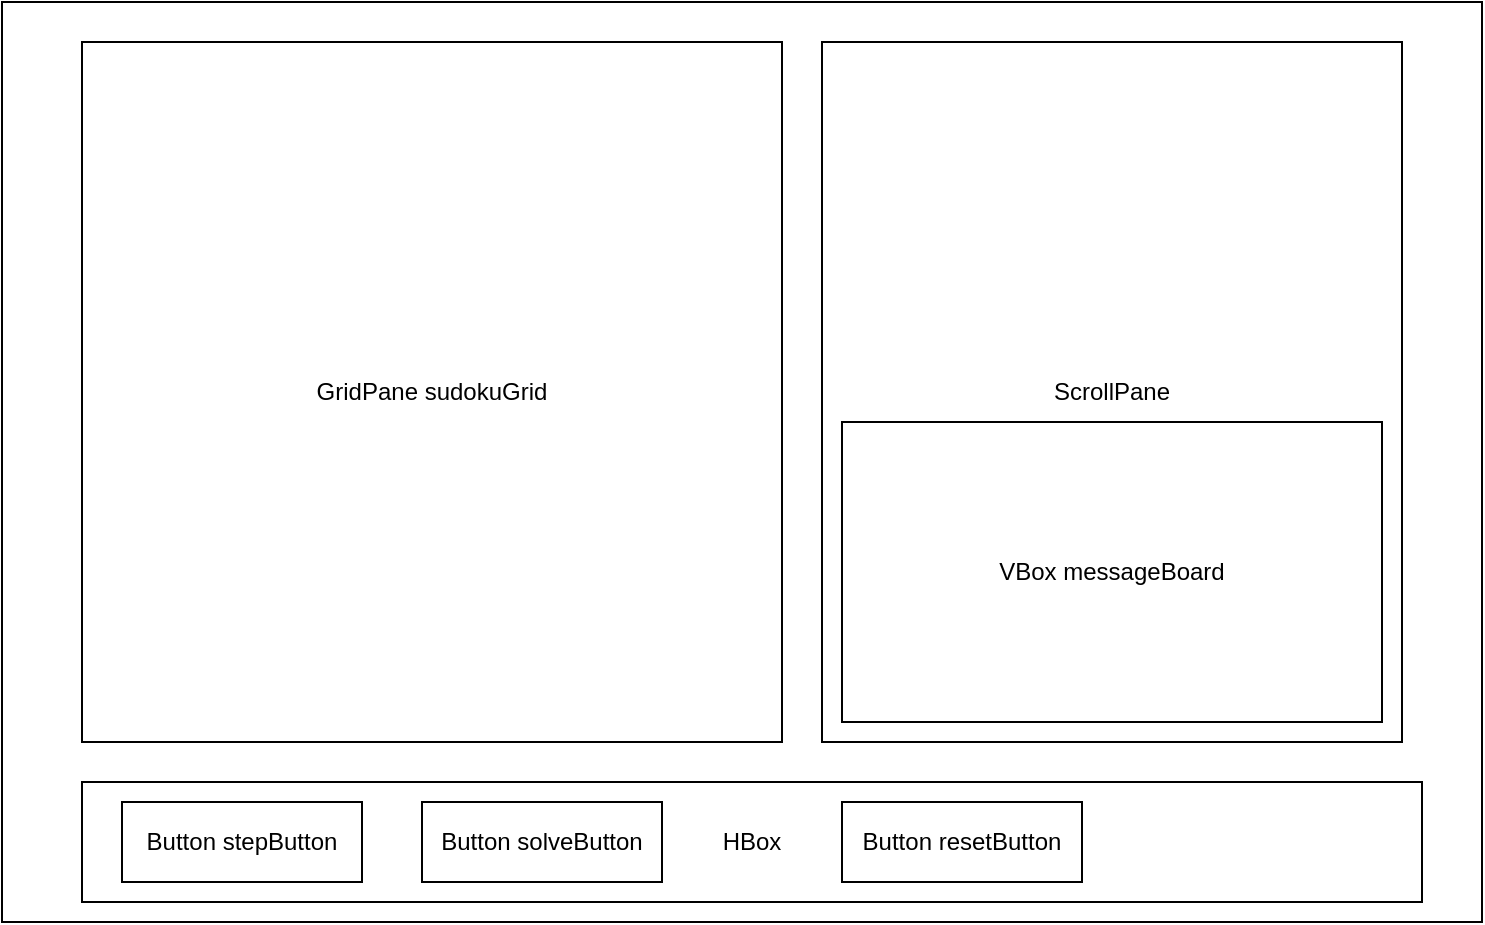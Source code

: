 <mxfile version="24.6.5" type="device">
  <diagram name="Page-1" id="tdR9m2q-O5Sf_NTJKMTm">
    <mxGraphModel dx="882" dy="617" grid="1" gridSize="10" guides="1" tooltips="1" connect="1" arrows="1" fold="1" page="1" pageScale="1" pageWidth="850" pageHeight="1100" math="0" shadow="0">
      <root>
        <mxCell id="0" />
        <mxCell id="1" parent="0" />
        <mxCell id="ABNfxPYadI90aGK8dBzP-1" value="" style="rounded=0;whiteSpace=wrap;html=1;" vertex="1" parent="1">
          <mxGeometry x="130" y="90" width="740" height="460" as="geometry" />
        </mxCell>
        <mxCell id="ABNfxPYadI90aGK8dBzP-2" value="GridPane sudokuGrid" style="whiteSpace=wrap;html=1;aspect=fixed;" vertex="1" parent="1">
          <mxGeometry x="170" y="110" width="350" height="350" as="geometry" />
        </mxCell>
        <mxCell id="ABNfxPYadI90aGK8dBzP-3" value="HBox" style="rounded=0;whiteSpace=wrap;html=1;" vertex="1" parent="1">
          <mxGeometry x="170" y="480" width="670" height="60" as="geometry" />
        </mxCell>
        <mxCell id="ABNfxPYadI90aGK8dBzP-4" value="Button stepButton" style="rounded=0;whiteSpace=wrap;html=1;" vertex="1" parent="1">
          <mxGeometry x="190" y="490" width="120" height="40" as="geometry" />
        </mxCell>
        <mxCell id="ABNfxPYadI90aGK8dBzP-5" value="Button solveButton" style="rounded=0;whiteSpace=wrap;html=1;" vertex="1" parent="1">
          <mxGeometry x="340" y="490" width="120" height="40" as="geometry" />
        </mxCell>
        <mxCell id="ABNfxPYadI90aGK8dBzP-6" value="Button resetButton" style="rounded=0;whiteSpace=wrap;html=1;" vertex="1" parent="1">
          <mxGeometry x="550" y="490" width="120" height="40" as="geometry" />
        </mxCell>
        <mxCell id="ABNfxPYadI90aGK8dBzP-7" value="ScrollPane" style="rounded=0;whiteSpace=wrap;html=1;" vertex="1" parent="1">
          <mxGeometry x="540" y="110" width="290" height="350" as="geometry" />
        </mxCell>
        <mxCell id="ABNfxPYadI90aGK8dBzP-8" value="VBox messageBoard" style="rounded=0;whiteSpace=wrap;html=1;" vertex="1" parent="1">
          <mxGeometry x="550" y="300" width="270" height="150" as="geometry" />
        </mxCell>
      </root>
    </mxGraphModel>
  </diagram>
</mxfile>
